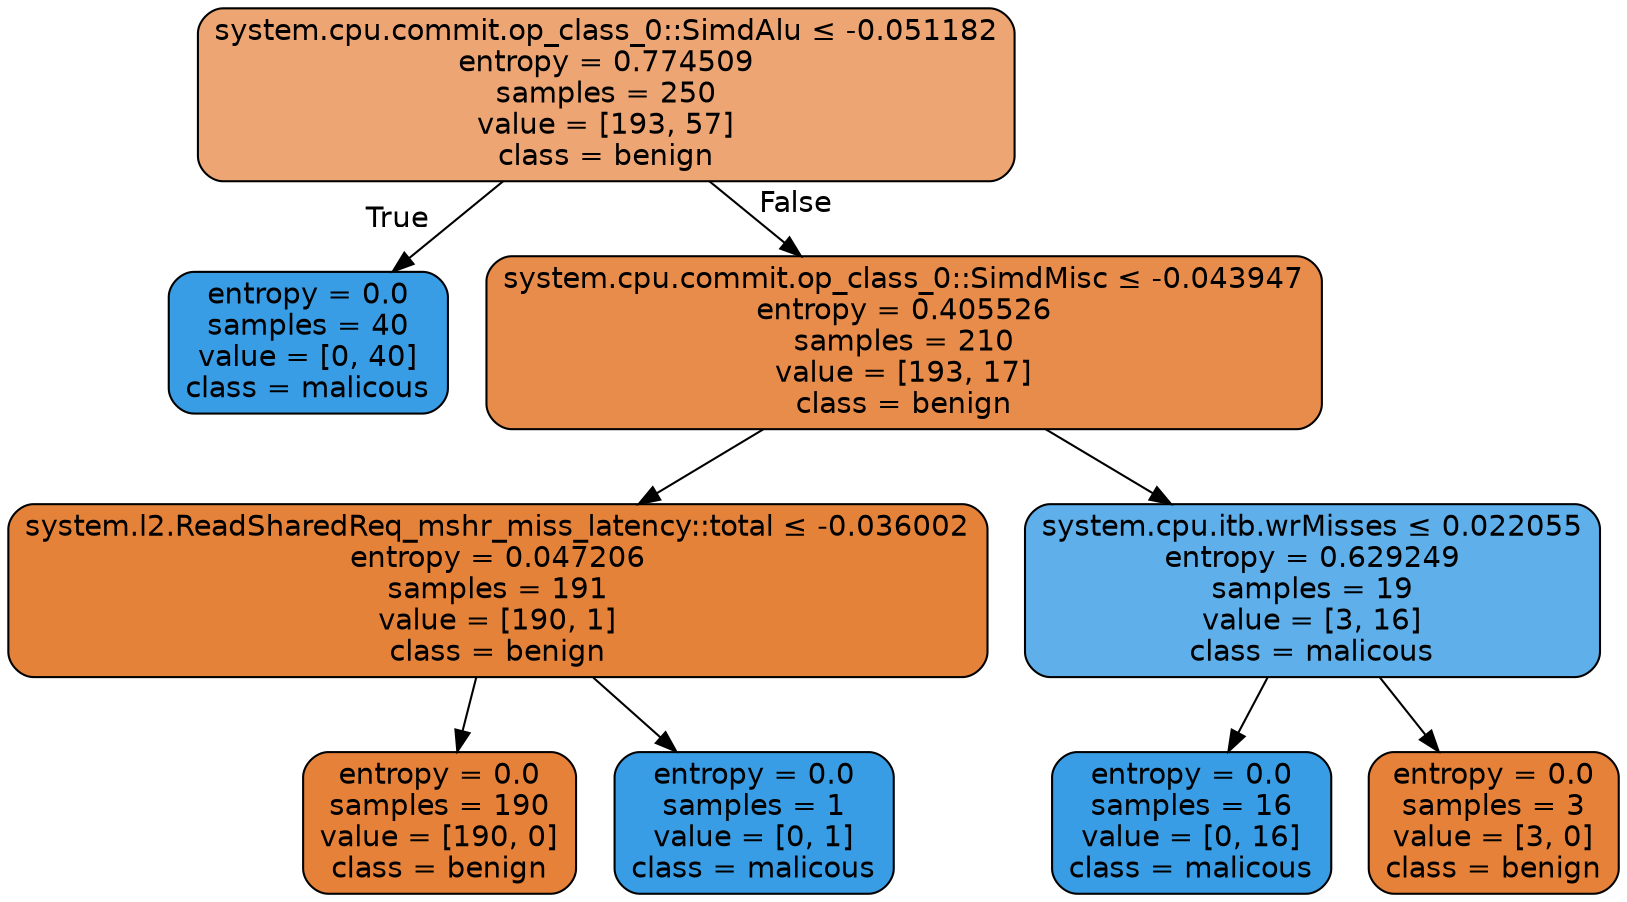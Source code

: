 digraph Tree {
node [shape=box, style="filled, rounded", color="black", fontname=helvetica] ;
edge [fontname=helvetica] ;
0 [label=<system.cpu.commit.op_class_0::SimdAlu &le; -0.051182<br/>entropy = 0.774509<br/>samples = 250<br/>value = [193, 57]<br/>class = benign>, fillcolor="#eda673"] ;
1 [label=<entropy = 0.0<br/>samples = 40<br/>value = [0, 40]<br/>class = malicous>, fillcolor="#399de5"] ;
0 -> 1 [labeldistance=2.5, labelangle=45, headlabel="True"] ;
2 [label=<system.cpu.commit.op_class_0::SimdMisc &le; -0.043947<br/>entropy = 0.405526<br/>samples = 210<br/>value = [193, 17]<br/>class = benign>, fillcolor="#e78c4a"] ;
0 -> 2 [labeldistance=2.5, labelangle=-45, headlabel="False"] ;
3 [label=<system.l2.ReadSharedReq_mshr_miss_latency::total &le; -0.036002<br/>entropy = 0.047206<br/>samples = 191<br/>value = [190, 1]<br/>class = benign>, fillcolor="#e5823a"] ;
2 -> 3 ;
4 [label=<entropy = 0.0<br/>samples = 190<br/>value = [190, 0]<br/>class = benign>, fillcolor="#e58139"] ;
3 -> 4 ;
5 [label=<entropy = 0.0<br/>samples = 1<br/>value = [0, 1]<br/>class = malicous>, fillcolor="#399de5"] ;
3 -> 5 ;
6 [label=<system.cpu.itb.wrMisses &le; 0.022055<br/>entropy = 0.629249<br/>samples = 19<br/>value = [3, 16]<br/>class = malicous>, fillcolor="#5eafea"] ;
2 -> 6 ;
7 [label=<entropy = 0.0<br/>samples = 16<br/>value = [0, 16]<br/>class = malicous>, fillcolor="#399de5"] ;
6 -> 7 ;
8 [label=<entropy = 0.0<br/>samples = 3<br/>value = [3, 0]<br/>class = benign>, fillcolor="#e58139"] ;
6 -> 8 ;
}
